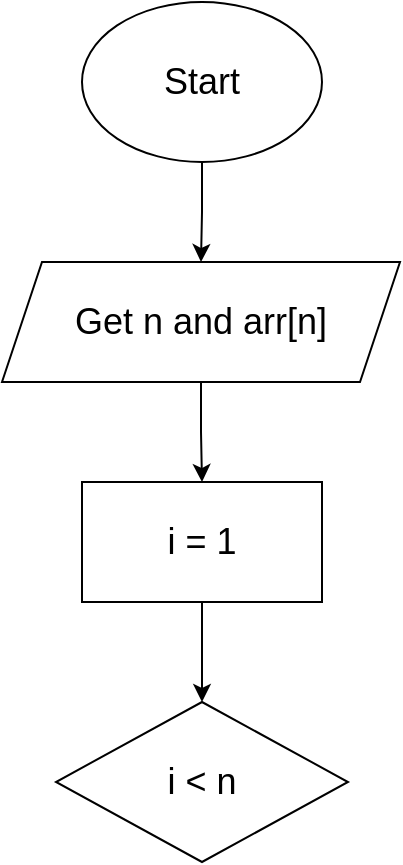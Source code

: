 <mxfile version="24.4.3" type="github">
  <diagram name="Trang-1" id="N5jIb8o28u3P1VkJOlbf">
    <mxGraphModel dx="1417" dy="734" grid="1" gridSize="10" guides="1" tooltips="1" connect="1" arrows="1" fold="1" page="1" pageScale="1" pageWidth="827" pageHeight="1169" math="0" shadow="0">
      <root>
        <mxCell id="0" />
        <mxCell id="1" parent="0" />
        <mxCell id="5_BNPUuneICxwVU64pK0-3" style="edgeStyle=orthogonalEdgeStyle;rounded=0;orthogonalLoop=1;jettySize=auto;html=1;exitX=0.5;exitY=1;exitDx=0;exitDy=0;" edge="1" parent="1" source="5_BNPUuneICxwVU64pK0-1" target="5_BNPUuneICxwVU64pK0-2">
          <mxGeometry relative="1" as="geometry" />
        </mxCell>
        <mxCell id="5_BNPUuneICxwVU64pK0-1" value="&lt;font style=&quot;font-size: 18px;&quot;&gt;Start&lt;/font&gt;" style="ellipse;whiteSpace=wrap;html=1;" vertex="1" parent="1">
          <mxGeometry x="354" y="10" width="120" height="80" as="geometry" />
        </mxCell>
        <mxCell id="5_BNPUuneICxwVU64pK0-7" style="edgeStyle=orthogonalEdgeStyle;rounded=0;orthogonalLoop=1;jettySize=auto;html=1;exitX=0.5;exitY=1;exitDx=0;exitDy=0;" edge="1" parent="1" source="5_BNPUuneICxwVU64pK0-2" target="5_BNPUuneICxwVU64pK0-6">
          <mxGeometry relative="1" as="geometry" />
        </mxCell>
        <mxCell id="5_BNPUuneICxwVU64pK0-2" value="&lt;font style=&quot;font-size: 18px;&quot;&gt;Get n and arr[n]&lt;/font&gt;" style="shape=parallelogram;perimeter=parallelogramPerimeter;whiteSpace=wrap;html=1;fixedSize=1;" vertex="1" parent="1">
          <mxGeometry x="314" y="140" width="199" height="60" as="geometry" />
        </mxCell>
        <mxCell id="5_BNPUuneICxwVU64pK0-9" style="edgeStyle=orthogonalEdgeStyle;rounded=0;orthogonalLoop=1;jettySize=auto;html=1;exitX=0.5;exitY=1;exitDx=0;exitDy=0;entryX=0.5;entryY=0;entryDx=0;entryDy=0;" edge="1" parent="1" source="5_BNPUuneICxwVU64pK0-6" target="5_BNPUuneICxwVU64pK0-8">
          <mxGeometry relative="1" as="geometry" />
        </mxCell>
        <mxCell id="5_BNPUuneICxwVU64pK0-6" value="&lt;font style=&quot;font-size: 18px;&quot;&gt;i = 1&lt;/font&gt;" style="rounded=0;whiteSpace=wrap;html=1;" vertex="1" parent="1">
          <mxGeometry x="354" y="250" width="120" height="60" as="geometry" />
        </mxCell>
        <mxCell id="5_BNPUuneICxwVU64pK0-8" value="&lt;font style=&quot;font-size: 18px;&quot;&gt;i &amp;lt; n&lt;/font&gt;" style="rhombus;whiteSpace=wrap;html=1;" vertex="1" parent="1">
          <mxGeometry x="341" y="360" width="146" height="80" as="geometry" />
        </mxCell>
      </root>
    </mxGraphModel>
  </diagram>
</mxfile>
